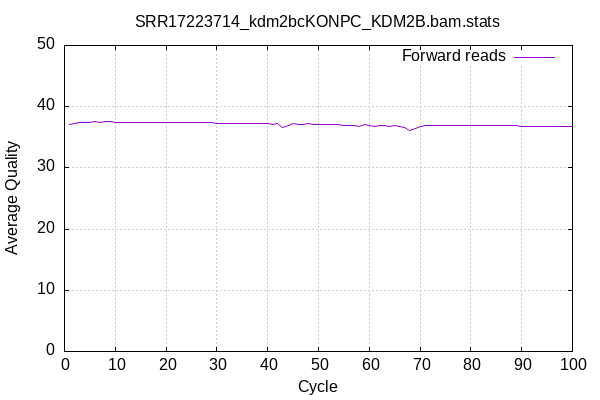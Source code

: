 
            set terminal png size 600,400 truecolor
            set output "SRR17223714_kdm2bcKONPC_KDM2B_stats/quals.png"
            set grid xtics ytics y2tics back lc rgb "#cccccc"
            set ylabel "Average Quality"
            set xlabel "Cycle"
            set yrange [0:50]
            set title "SRR17223714_kdm2bcKONPC_KDM2B.bam.stats" noenhanced
            plot '-' using 1:2 with lines title 'Forward reads' 
        1	37.14
2	37.28
3	37.38
4	37.45
5	37.48
6	37.50
7	37.48
8	37.50
9	37.50
10	37.48
11	37.48
12	37.49
13	37.48
14	37.47
15	37.47
16	37.47
17	37.47
18	37.46
19	37.46
20	37.43
21	37.45
22	37.43
23	37.43
24	37.41
25	37.40
26	37.37
27	37.36
28	37.36
29	37.35
30	37.33
31	37.33
32	37.32
33	37.31
34	37.30
35	37.30
36	37.22
37	37.25
38	37.22
39	37.25
40	37.23
41	37.17
42	37.19
43	36.53
44	36.97
45	37.18
46	37.11
47	37.10
48	37.18
49	37.14
50	37.13
51	37.14
52	37.15
53	37.02
54	37.08
55	36.94
56	36.94
57	36.91
58	36.74
59	37.04
60	36.95
61	36.75
62	36.85
63	37.00
64	36.77
65	36.88
66	36.73
67	36.60
68	36.15
69	36.45
70	36.79
71	36.91
72	36.96
73	36.97
74	36.99
75	36.97
76	36.95
77	36.95
78	36.95
79	36.95
80	36.93
81	36.92
82	36.92
83	36.91
84	36.89
85	36.88
86	36.87
87	36.87
88	36.87
89	36.87
90	36.84
91	36.80
92	36.81
93	36.80
94	36.80
95	36.78
96	36.78
97	36.79
98	36.78
99	36.77
100	36.76
end
